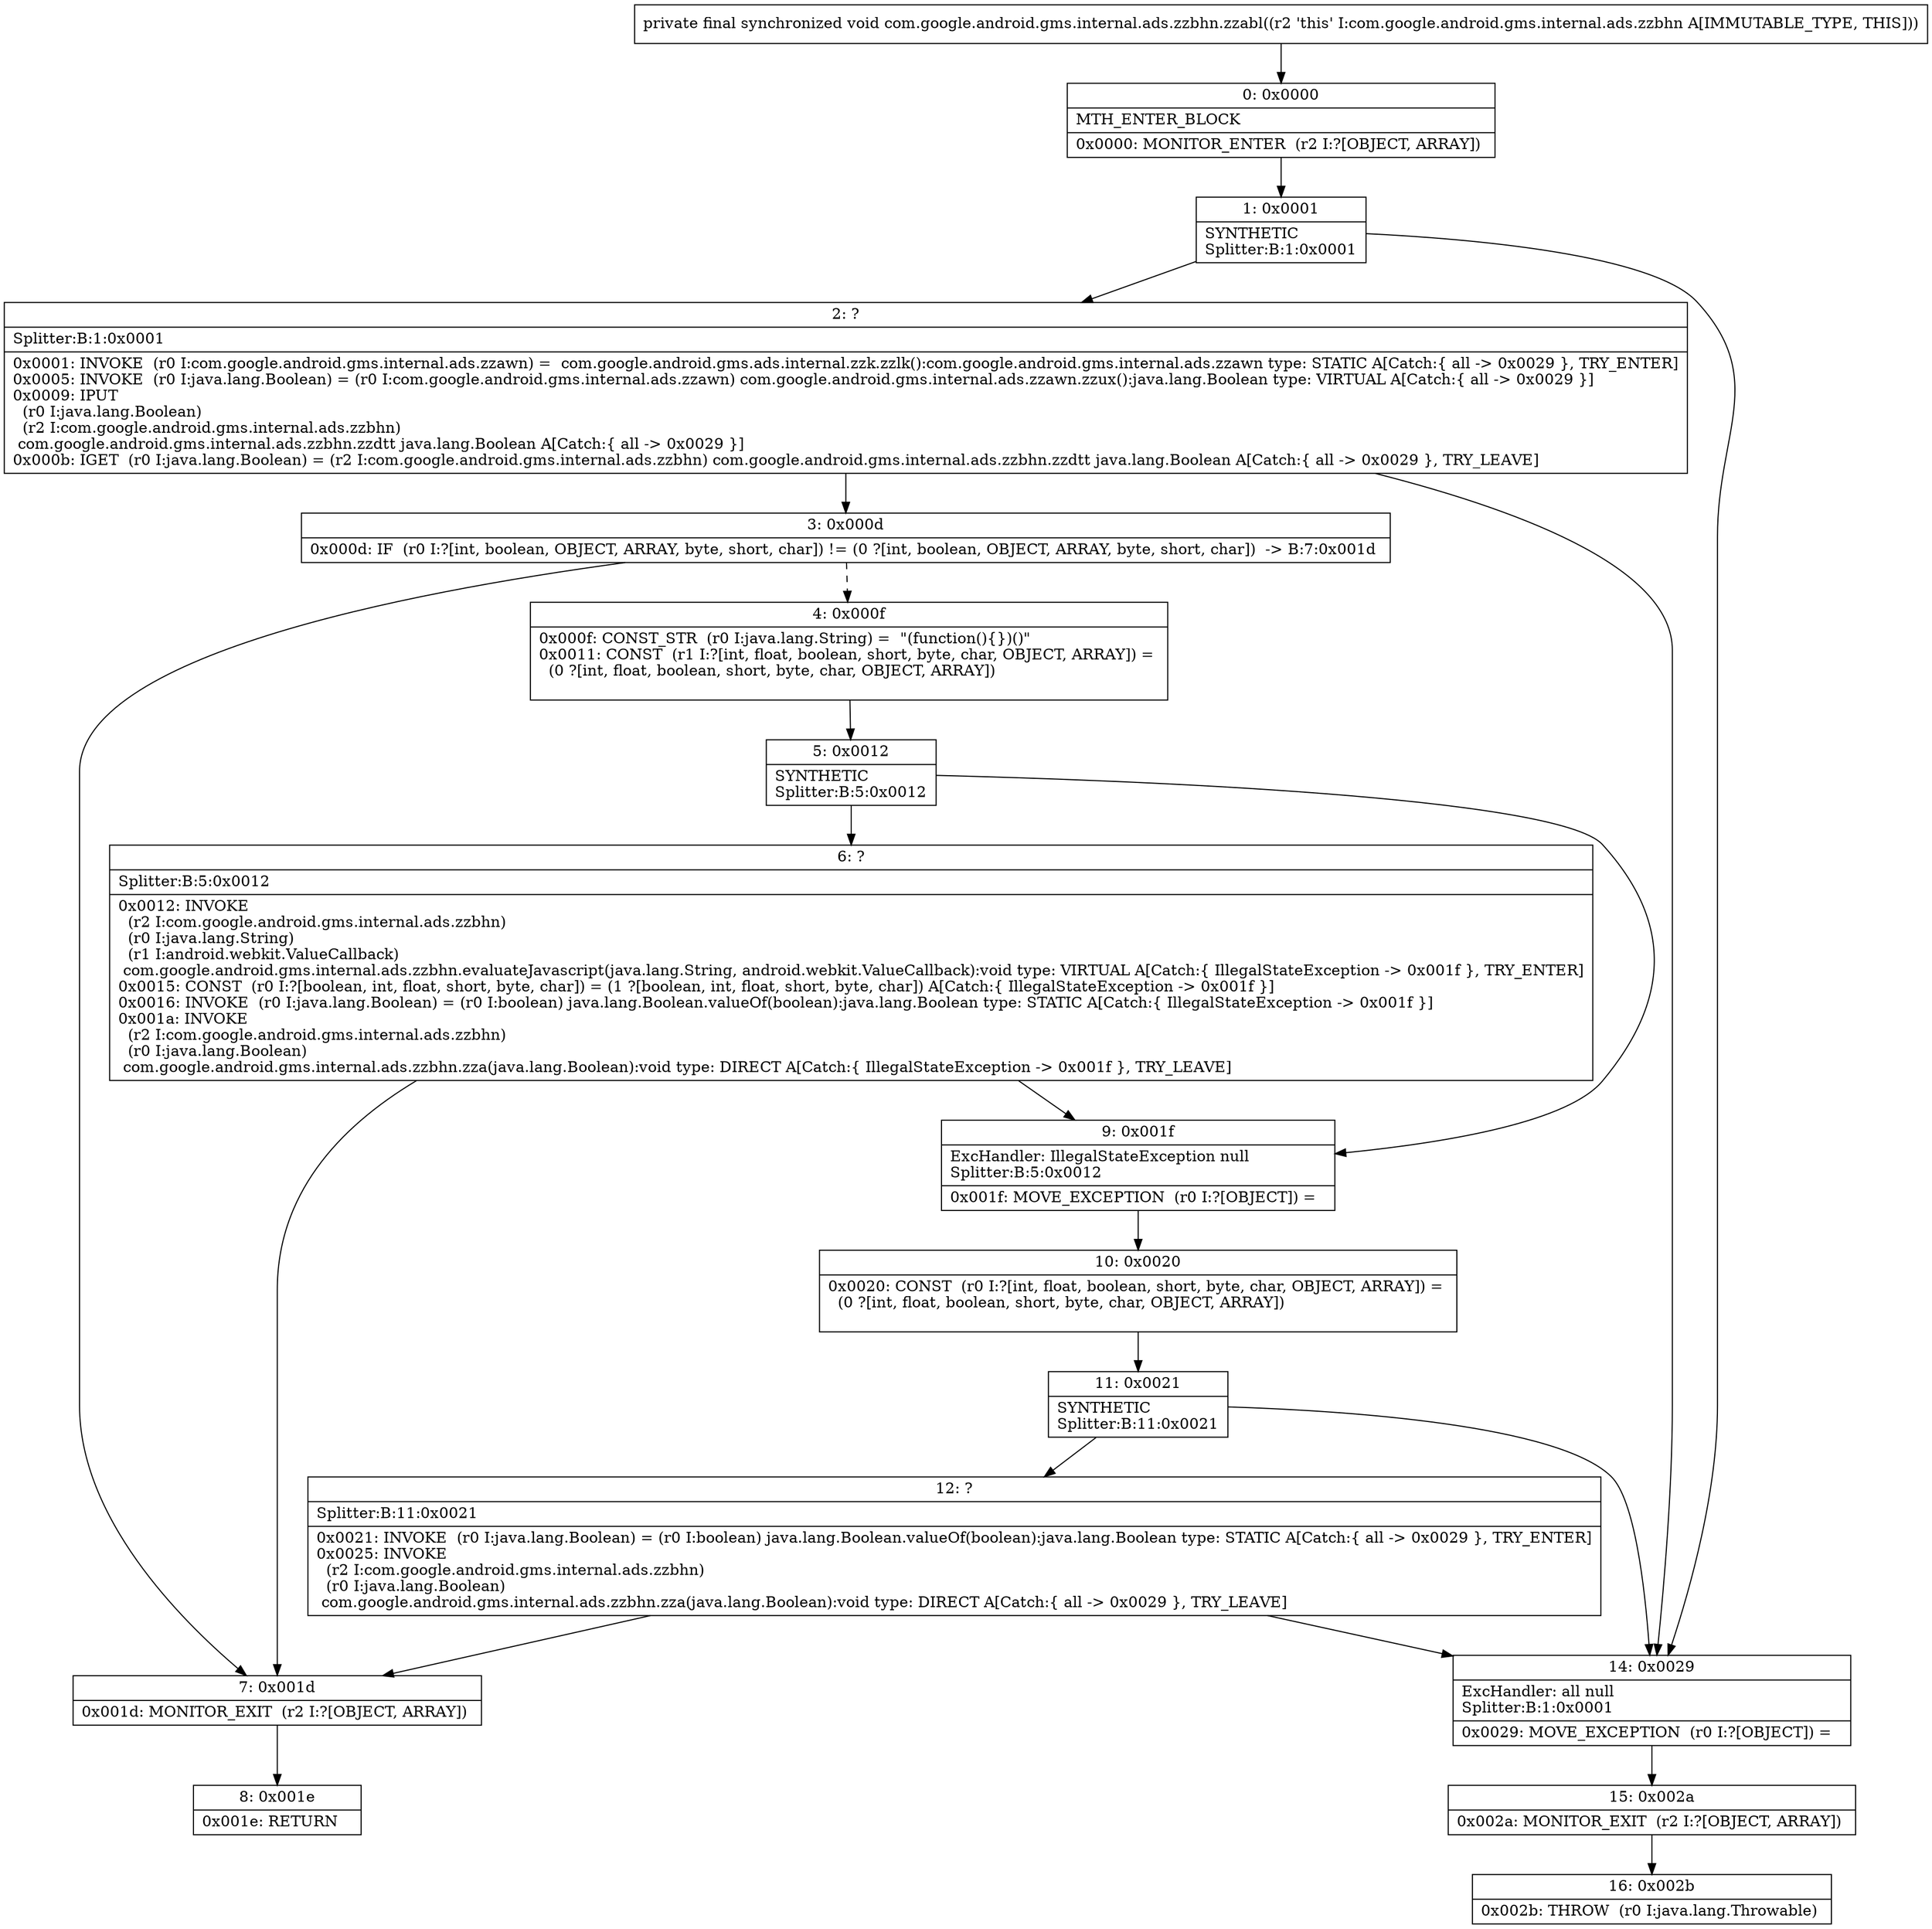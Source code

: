 digraph "CFG forcom.google.android.gms.internal.ads.zzbhn.zzabl()V" {
Node_0 [shape=record,label="{0\:\ 0x0000|MTH_ENTER_BLOCK\l|0x0000: MONITOR_ENTER  (r2 I:?[OBJECT, ARRAY]) \l}"];
Node_1 [shape=record,label="{1\:\ 0x0001|SYNTHETIC\lSplitter:B:1:0x0001\l}"];
Node_2 [shape=record,label="{2\:\ ?|Splitter:B:1:0x0001\l|0x0001: INVOKE  (r0 I:com.google.android.gms.internal.ads.zzawn) =  com.google.android.gms.ads.internal.zzk.zzlk():com.google.android.gms.internal.ads.zzawn type: STATIC A[Catch:\{ all \-\> 0x0029 \}, TRY_ENTER]\l0x0005: INVOKE  (r0 I:java.lang.Boolean) = (r0 I:com.google.android.gms.internal.ads.zzawn) com.google.android.gms.internal.ads.zzawn.zzux():java.lang.Boolean type: VIRTUAL A[Catch:\{ all \-\> 0x0029 \}]\l0x0009: IPUT  \l  (r0 I:java.lang.Boolean)\l  (r2 I:com.google.android.gms.internal.ads.zzbhn)\l com.google.android.gms.internal.ads.zzbhn.zzdtt java.lang.Boolean A[Catch:\{ all \-\> 0x0029 \}]\l0x000b: IGET  (r0 I:java.lang.Boolean) = (r2 I:com.google.android.gms.internal.ads.zzbhn) com.google.android.gms.internal.ads.zzbhn.zzdtt java.lang.Boolean A[Catch:\{ all \-\> 0x0029 \}, TRY_LEAVE]\l}"];
Node_3 [shape=record,label="{3\:\ 0x000d|0x000d: IF  (r0 I:?[int, boolean, OBJECT, ARRAY, byte, short, char]) != (0 ?[int, boolean, OBJECT, ARRAY, byte, short, char])  \-\> B:7:0x001d \l}"];
Node_4 [shape=record,label="{4\:\ 0x000f|0x000f: CONST_STR  (r0 I:java.lang.String) =  \"(function()\{\})()\" \l0x0011: CONST  (r1 I:?[int, float, boolean, short, byte, char, OBJECT, ARRAY]) = \l  (0 ?[int, float, boolean, short, byte, char, OBJECT, ARRAY])\l \l}"];
Node_5 [shape=record,label="{5\:\ 0x0012|SYNTHETIC\lSplitter:B:5:0x0012\l}"];
Node_6 [shape=record,label="{6\:\ ?|Splitter:B:5:0x0012\l|0x0012: INVOKE  \l  (r2 I:com.google.android.gms.internal.ads.zzbhn)\l  (r0 I:java.lang.String)\l  (r1 I:android.webkit.ValueCallback)\l com.google.android.gms.internal.ads.zzbhn.evaluateJavascript(java.lang.String, android.webkit.ValueCallback):void type: VIRTUAL A[Catch:\{ IllegalStateException \-\> 0x001f \}, TRY_ENTER]\l0x0015: CONST  (r0 I:?[boolean, int, float, short, byte, char]) = (1 ?[boolean, int, float, short, byte, char]) A[Catch:\{ IllegalStateException \-\> 0x001f \}]\l0x0016: INVOKE  (r0 I:java.lang.Boolean) = (r0 I:boolean) java.lang.Boolean.valueOf(boolean):java.lang.Boolean type: STATIC A[Catch:\{ IllegalStateException \-\> 0x001f \}]\l0x001a: INVOKE  \l  (r2 I:com.google.android.gms.internal.ads.zzbhn)\l  (r0 I:java.lang.Boolean)\l com.google.android.gms.internal.ads.zzbhn.zza(java.lang.Boolean):void type: DIRECT A[Catch:\{ IllegalStateException \-\> 0x001f \}, TRY_LEAVE]\l}"];
Node_7 [shape=record,label="{7\:\ 0x001d|0x001d: MONITOR_EXIT  (r2 I:?[OBJECT, ARRAY]) \l}"];
Node_8 [shape=record,label="{8\:\ 0x001e|0x001e: RETURN   \l}"];
Node_9 [shape=record,label="{9\:\ 0x001f|ExcHandler: IllegalStateException null\lSplitter:B:5:0x0012\l|0x001f: MOVE_EXCEPTION  (r0 I:?[OBJECT]) =  \l}"];
Node_10 [shape=record,label="{10\:\ 0x0020|0x0020: CONST  (r0 I:?[int, float, boolean, short, byte, char, OBJECT, ARRAY]) = \l  (0 ?[int, float, boolean, short, byte, char, OBJECT, ARRAY])\l \l}"];
Node_11 [shape=record,label="{11\:\ 0x0021|SYNTHETIC\lSplitter:B:11:0x0021\l}"];
Node_12 [shape=record,label="{12\:\ ?|Splitter:B:11:0x0021\l|0x0021: INVOKE  (r0 I:java.lang.Boolean) = (r0 I:boolean) java.lang.Boolean.valueOf(boolean):java.lang.Boolean type: STATIC A[Catch:\{ all \-\> 0x0029 \}, TRY_ENTER]\l0x0025: INVOKE  \l  (r2 I:com.google.android.gms.internal.ads.zzbhn)\l  (r0 I:java.lang.Boolean)\l com.google.android.gms.internal.ads.zzbhn.zza(java.lang.Boolean):void type: DIRECT A[Catch:\{ all \-\> 0x0029 \}, TRY_LEAVE]\l}"];
Node_14 [shape=record,label="{14\:\ 0x0029|ExcHandler: all null\lSplitter:B:1:0x0001\l|0x0029: MOVE_EXCEPTION  (r0 I:?[OBJECT]) =  \l}"];
Node_15 [shape=record,label="{15\:\ 0x002a|0x002a: MONITOR_EXIT  (r2 I:?[OBJECT, ARRAY]) \l}"];
Node_16 [shape=record,label="{16\:\ 0x002b|0x002b: THROW  (r0 I:java.lang.Throwable) \l}"];
MethodNode[shape=record,label="{private final synchronized void com.google.android.gms.internal.ads.zzbhn.zzabl((r2 'this' I:com.google.android.gms.internal.ads.zzbhn A[IMMUTABLE_TYPE, THIS])) }"];
MethodNode -> Node_0;
Node_0 -> Node_1;
Node_1 -> Node_2;
Node_1 -> Node_14;
Node_2 -> Node_3;
Node_2 -> Node_14;
Node_3 -> Node_4[style=dashed];
Node_3 -> Node_7;
Node_4 -> Node_5;
Node_5 -> Node_6;
Node_5 -> Node_9;
Node_6 -> Node_7;
Node_6 -> Node_9;
Node_7 -> Node_8;
Node_9 -> Node_10;
Node_10 -> Node_11;
Node_11 -> Node_12;
Node_11 -> Node_14;
Node_12 -> Node_14;
Node_12 -> Node_7;
Node_14 -> Node_15;
Node_15 -> Node_16;
}

